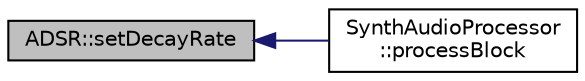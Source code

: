 digraph "ADSR::setDecayRate"
{
  edge [fontname="Helvetica",fontsize="10",labelfontname="Helvetica",labelfontsize="10"];
  node [fontname="Helvetica",fontsize="10",shape=record];
  rankdir="LR";
  Node1 [label="ADSR::setDecayRate",height=0.2,width=0.4,color="black", fillcolor="grey75", style="filled", fontcolor="black"];
  Node1 -> Node2 [dir="back",color="midnightblue",fontsize="10",style="solid",fontname="Helvetica"];
  Node2 [label="SynthAudioProcessor\l::processBlock",height=0.2,width=0.4,color="black", fillcolor="white", style="filled",URL="$class_synth_audio_processor.html#a06aca846ee4bc24cb94dd27b580038fa",tooltip="Master output functions. "];
}
